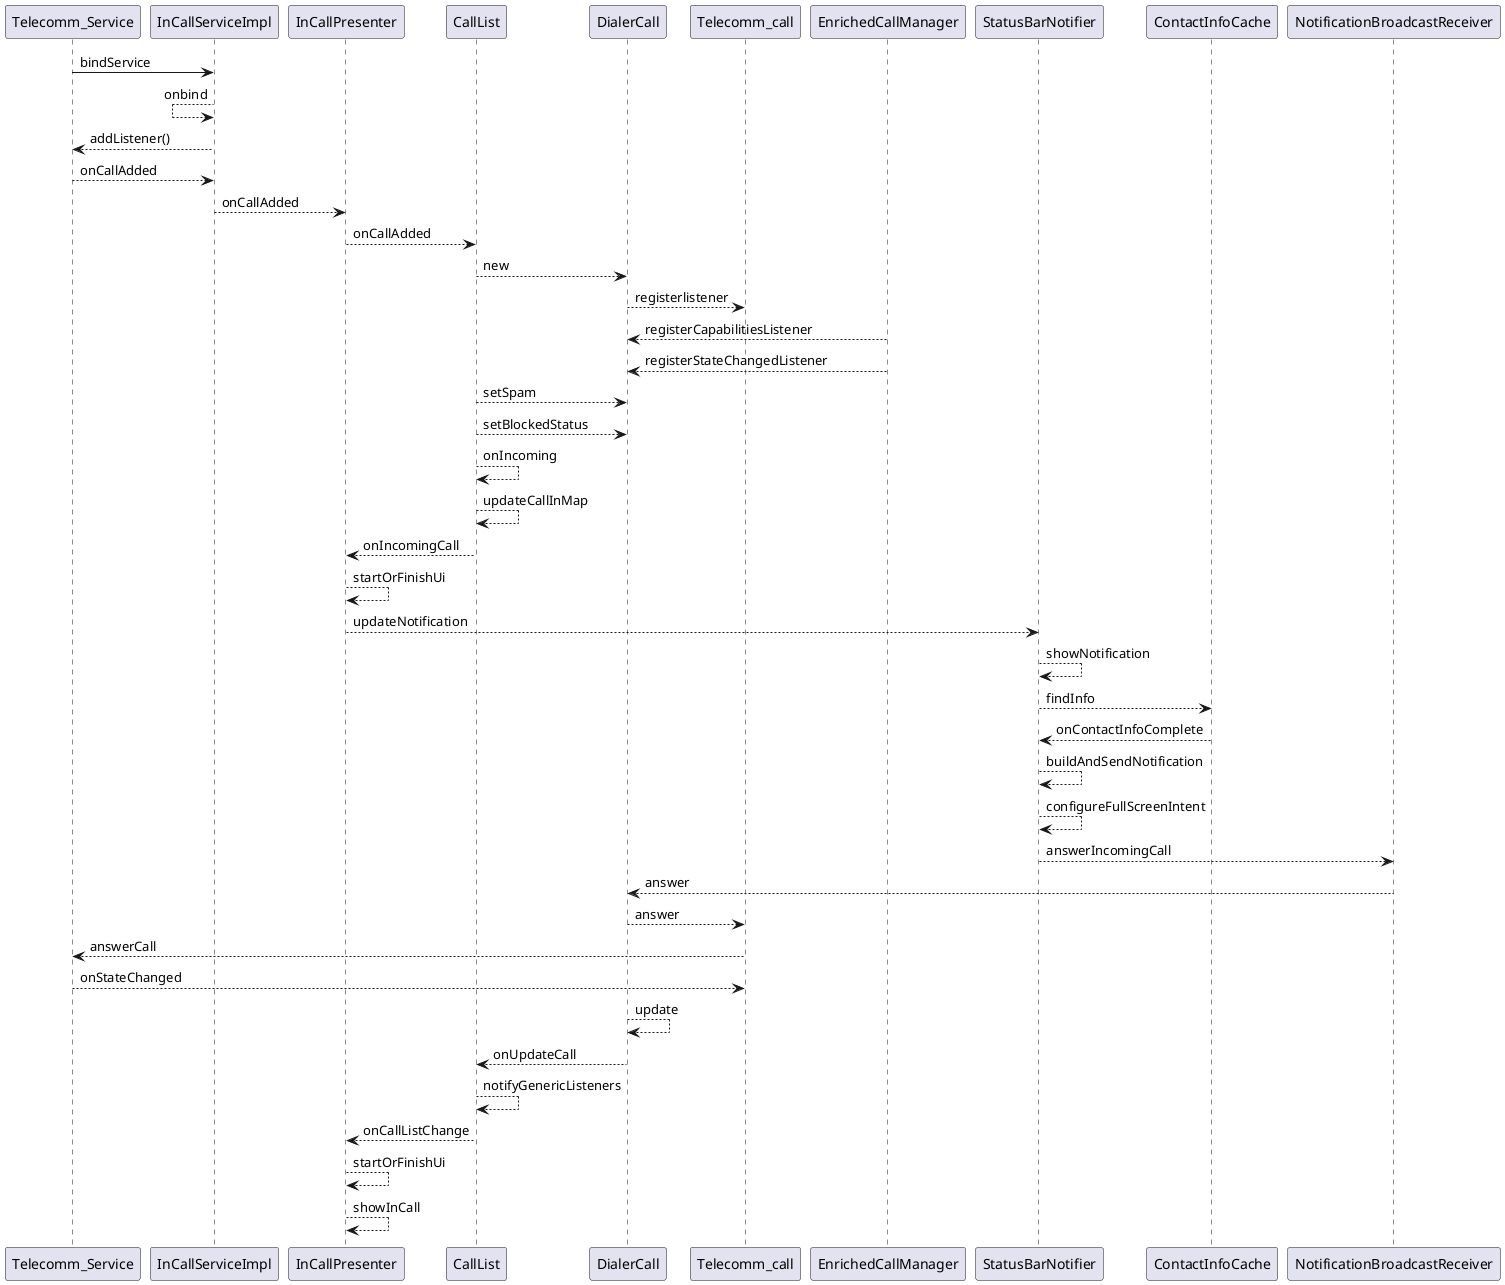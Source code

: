 @startuml
/'incoming call -- 显示notification start'/
Telecomm_Service -> InCallServiceImpl: bindService
InCallServiceImpl <-- InCallServiceImpl:onbind
Telecomm_Service <-- InCallServiceImpl: addListener()
Telecomm_Service --> InCallServiceImpl: onCallAdded
InCallServiceImpl --> InCallPresenter: onCallAdded

InCallPresenter --> CallList: onCallAdded
CallList --> DialerCall: new
DialerCall --> Telecomm_call: registerlistener
EnrichedCallManager --> DialerCall: registerCapabilitiesListener
EnrichedCallManager --> DialerCall: registerStateChangedListener
CallList --> DialerCall: setSpam
CallList --> DialerCall: setBlockedStatus

CallList --> CallList: onIncoming
CallList --> CallList: updateCallInMap
CallList --> InCallPresenter: onIncomingCall
InCallPresenter --> InCallPresenter: startOrFinishUi
InCallPresenter --> StatusBarNotifier: updateNotification

StatusBarNotifier --> StatusBarNotifier: showNotification
StatusBarNotifier --> ContactInfoCache:findInfo
ContactInfoCache --> StatusBarNotifier: onContactInfoComplete
StatusBarNotifier --> StatusBarNotifier: buildAndSendNotification
StatusBarNotifier --> StatusBarNotifier: configureFullScreenIntent
/'incoming call -- 显示notification end'/

/'incoming call -- 应答 start'/
StatusBarNotifier --> NotificationBroadcastReceiver: answerIncomingCall
NotificationBroadcastReceiver --> DialerCall: answer
DialerCall --> Telecomm_call: answer
Telecomm_call --> Telecomm_Service: answerCall
Telecomm_Service --> Telecomm_call: onStateChanged
DialerCall --> DialerCall: update
DialerCall --> CallList: onUpdateCall
CallList --> CallList: notifyGenericListeners
CallList --> InCallPresenter: onCallListChange
InCallPresenter --> InCallPresenter: startOrFinishUi
InCallPresenter --> InCallPresenter: showInCall
/'incoming call -- 应答 end'/
@enduml

@startuml
/'show activity start'/
IncallActivity --> IncallActivity: oncreate
IncallActivity --> IncallActivity: showMainInCallFragment
IncallActivity --> InCallFragment: showInCallScreenFragment
InCallFragment --> InCallFragment: oncreate
InCallFragment --> CallButtonPresenter: new
InCallFragment --> InCallFragment: onCreateView
InCallFragment --> LockableViewPager: new
InCallFragment --> ContactGridManager: onViewCreated
InCallFragment --> CallCardPresenter: new
CallCardPresenter --> CallCardPresenter: onInCallScreenDelegateInit
CallCardPresenter --> DialerCall: addListener
CallCardPresenter --> ContactInfoCache: findInfo
CallCardPresenter --> CallCardPresenter: onInCallScreenReady
CallCardPresenter --> CallCardPresenter: updatePrimaryDisplayInfo
CallCardPresenter --> InCallPresenter: registerListener
CallCardPresenter --> InCallFragment: setPrimary
InCallFragment --> InCallFragment: setAdapterMedia
InCallFragment --> MultimediaFragment: newInstance
InCallFragment --> InCallButtonGridFragment: newInstance
InCallFragment --> ContactGridManager: setPrimary

/'show activity end'/
@enduml